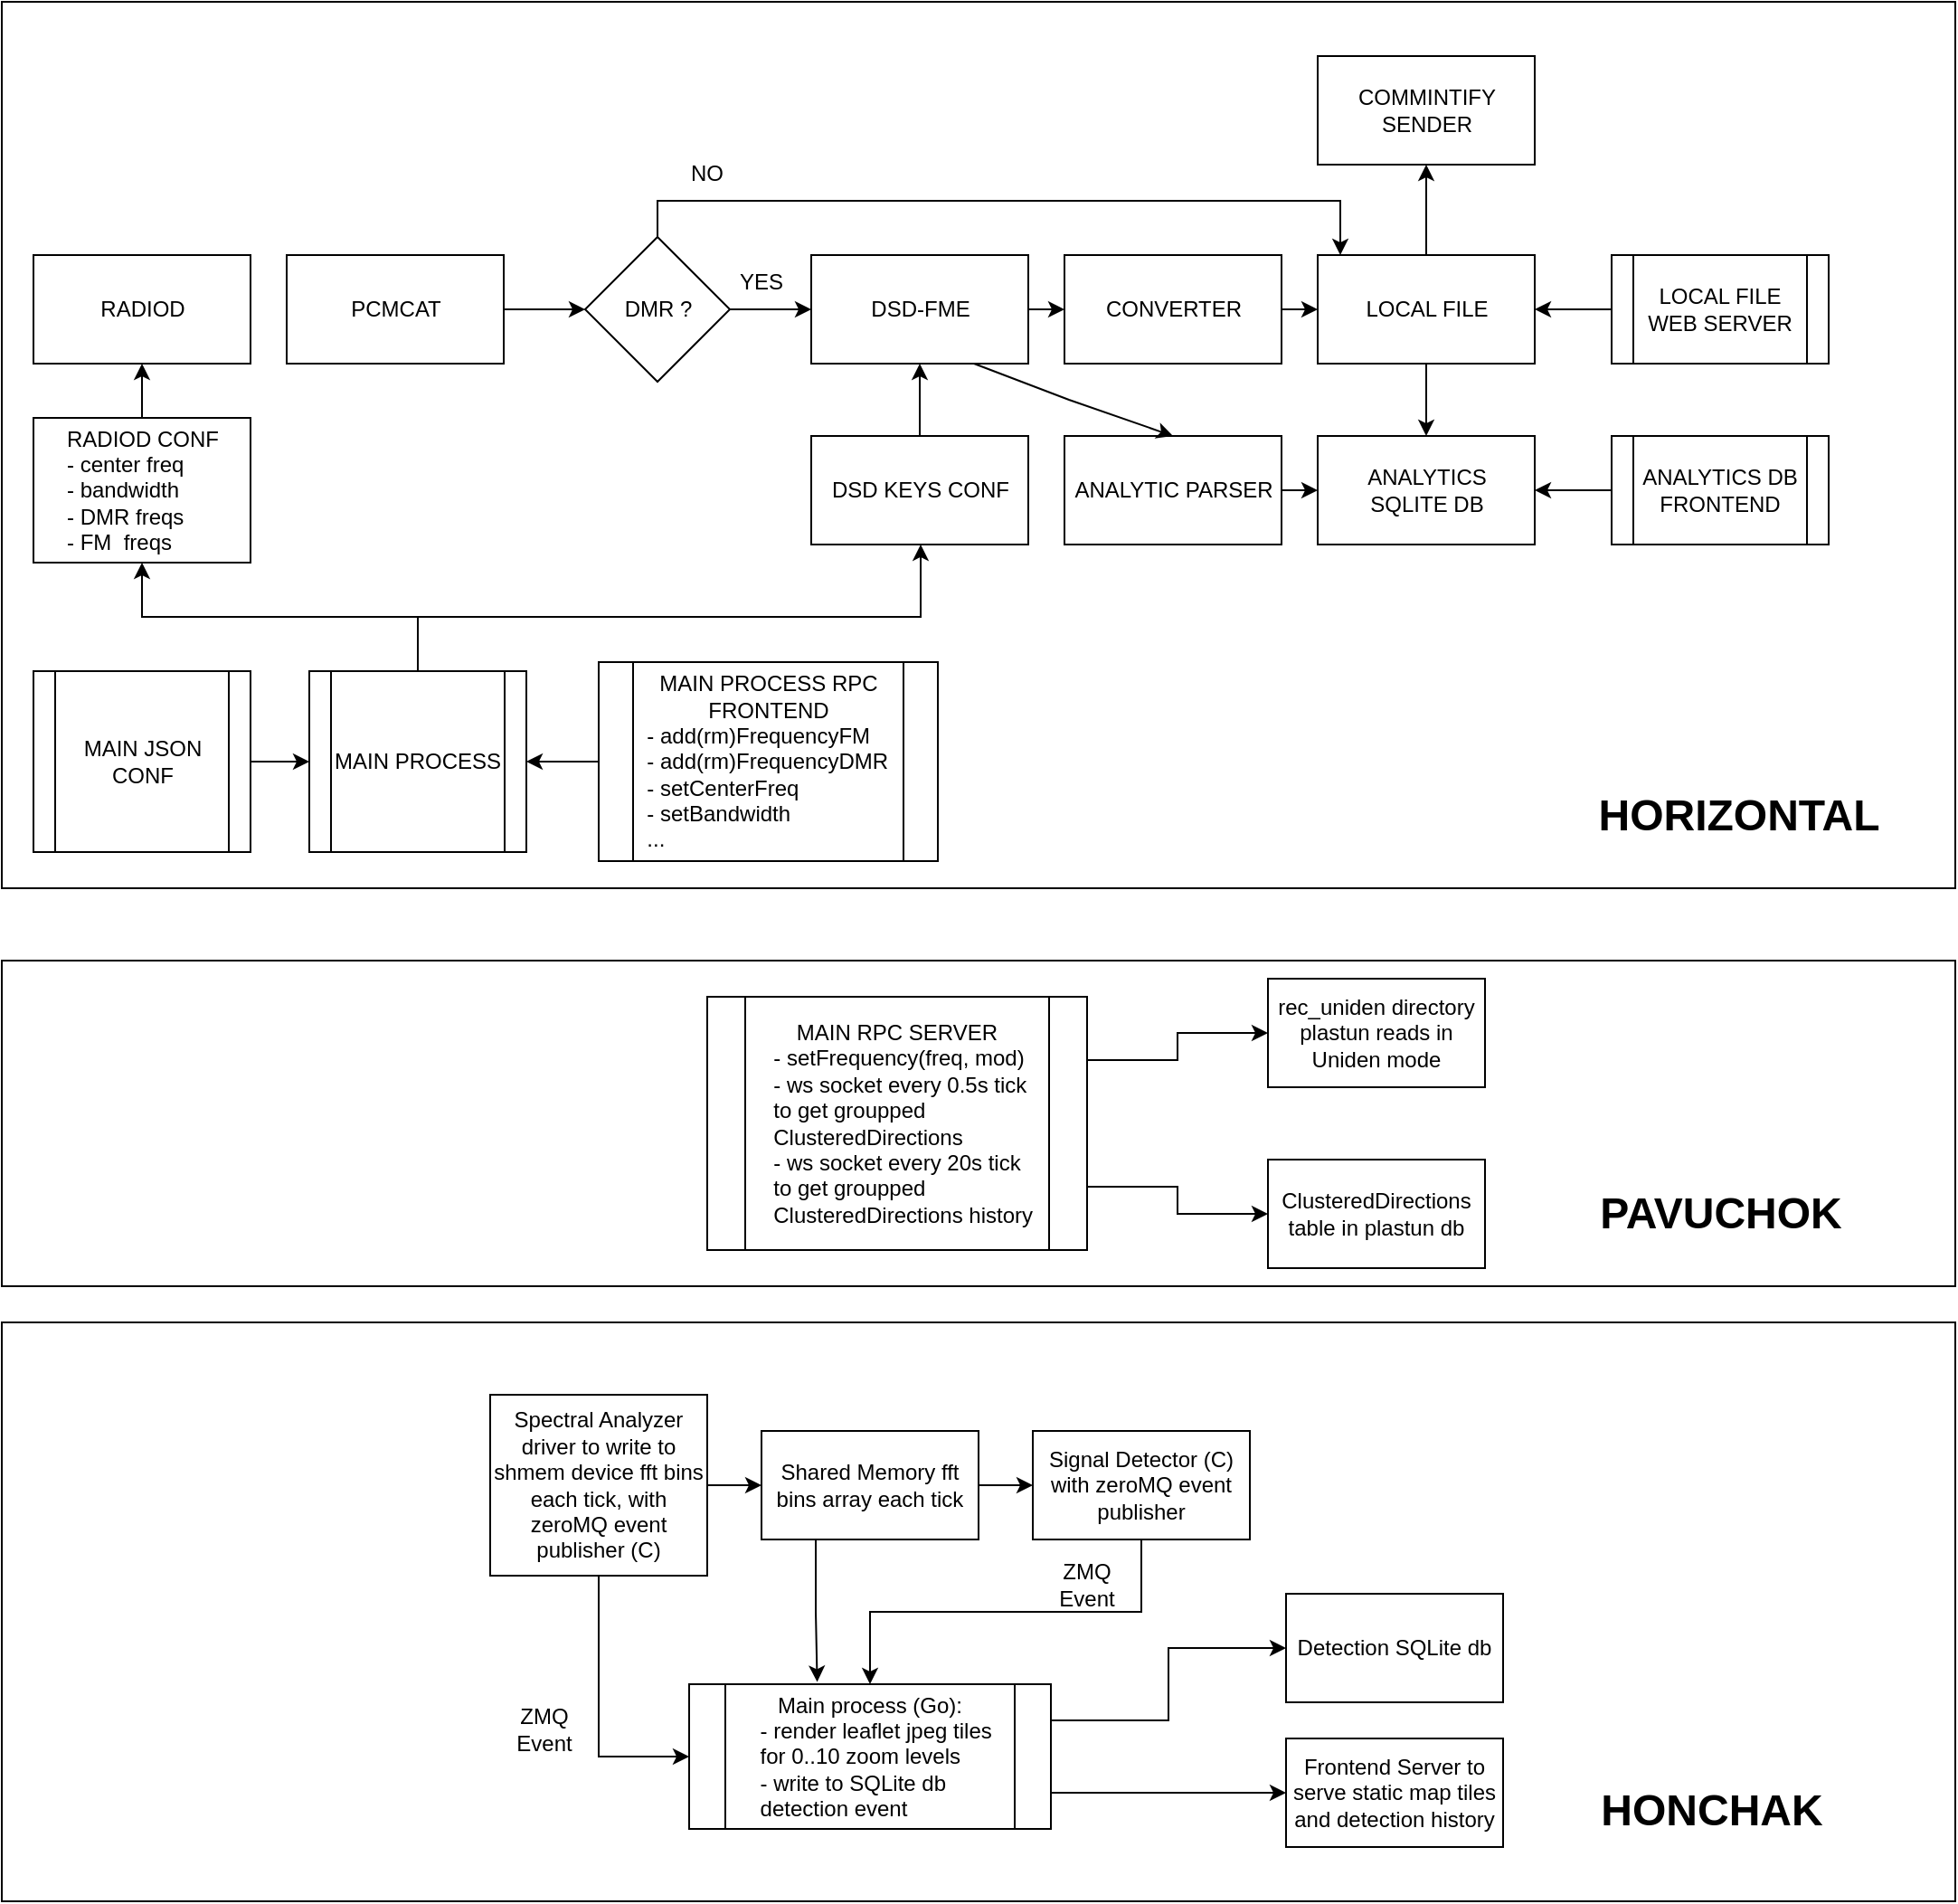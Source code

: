 <mxfile version="24.7.7">
  <diagram name="Page-1" id="uHk-r6NhJKFIinwpcm94">
    <mxGraphModel dx="1509" dy="834" grid="1" gridSize="10" guides="1" tooltips="1" connect="1" arrows="1" fold="1" page="1" pageScale="1" pageWidth="1100" pageHeight="1700" math="0" shadow="0">
      <root>
        <mxCell id="0" />
        <mxCell id="1" parent="0" />
        <mxCell id="Tlp35jNGQlbKkEbhyPow-2" value="RADIOD" style="rounded=0;whiteSpace=wrap;html=1;" vertex="1" parent="1">
          <mxGeometry x="27.5" y="150" width="120" height="60" as="geometry" />
        </mxCell>
        <mxCell id="Tlp35jNGQlbKkEbhyPow-3" value="&lt;div&gt;PCMCAT&lt;/div&gt;" style="rounded=0;whiteSpace=wrap;html=1;" vertex="1" parent="1">
          <mxGeometry x="167.5" y="150" width="120" height="60" as="geometry" />
        </mxCell>
        <mxCell id="Tlp35jNGQlbKkEbhyPow-4" value="&lt;div&gt;DSD-FME&lt;/div&gt;" style="rounded=0;whiteSpace=wrap;html=1;" vertex="1" parent="1">
          <mxGeometry x="457.5" y="150" width="120" height="60" as="geometry" />
        </mxCell>
        <mxCell id="Tlp35jNGQlbKkEbhyPow-5" value="CONVERTER" style="rounded=0;whiteSpace=wrap;html=1;" vertex="1" parent="1">
          <mxGeometry x="597.5" y="150" width="120" height="60" as="geometry" />
        </mxCell>
        <mxCell id="Tlp35jNGQlbKkEbhyPow-6" value="&lt;div&gt;COMMINTIFY SENDER&lt;/div&gt;" style="rounded=0;whiteSpace=wrap;html=1;" vertex="1" parent="1">
          <mxGeometry x="737.5" y="40" width="120" height="60" as="geometry" />
        </mxCell>
        <mxCell id="Tlp35jNGQlbKkEbhyPow-7" value="DMR ?" style="rhombus;whiteSpace=wrap;html=1;" vertex="1" parent="1">
          <mxGeometry x="332.5" y="140" width="80" height="80" as="geometry" />
        </mxCell>
        <mxCell id="Tlp35jNGQlbKkEbhyPow-8" value="" style="endArrow=classic;html=1;rounded=0;" edge="1" parent="1" target="Tlp35jNGQlbKkEbhyPow-7">
          <mxGeometry width="50" height="50" relative="1" as="geometry">
            <mxPoint x="287.5" y="180" as="sourcePoint" />
            <mxPoint x="487.5" y="380" as="targetPoint" />
          </mxGeometry>
        </mxCell>
        <mxCell id="Tlp35jNGQlbKkEbhyPow-10" value="&lt;div&gt;ANALYTIC PARSER&lt;/div&gt;" style="rounded=0;whiteSpace=wrap;html=1;" vertex="1" parent="1">
          <mxGeometry x="597.5" y="250" width="120" height="60" as="geometry" />
        </mxCell>
        <mxCell id="Tlp35jNGQlbKkEbhyPow-11" value="&lt;div&gt;ANALYTICS&lt;br&gt;SQLITE DB&lt;/div&gt;" style="rounded=0;whiteSpace=wrap;html=1;" vertex="1" parent="1">
          <mxGeometry x="737.5" y="250" width="120" height="60" as="geometry" />
        </mxCell>
        <mxCell id="Tlp35jNGQlbKkEbhyPow-14" value="" style="endArrow=classic;html=1;rounded=0;exitX=1;exitY=0.5;exitDx=0;exitDy=0;" edge="1" parent="1" source="Tlp35jNGQlbKkEbhyPow-7">
          <mxGeometry width="50" height="50" relative="1" as="geometry">
            <mxPoint x="437.5" y="430" as="sourcePoint" />
            <mxPoint x="457.5" y="180" as="targetPoint" />
          </mxGeometry>
        </mxCell>
        <mxCell id="Tlp35jNGQlbKkEbhyPow-32" style="edgeStyle=orthogonalEdgeStyle;rounded=0;orthogonalLoop=1;jettySize=auto;html=1;exitX=0.5;exitY=1;exitDx=0;exitDy=0;entryX=0.5;entryY=0;entryDx=0;entryDy=0;" edge="1" parent="1" source="Tlp35jNGQlbKkEbhyPow-15" target="Tlp35jNGQlbKkEbhyPow-11">
          <mxGeometry relative="1" as="geometry" />
        </mxCell>
        <mxCell id="Tlp35jNGQlbKkEbhyPow-15" value="&lt;div&gt;LOCAL FILE&lt;/div&gt;" style="rounded=0;whiteSpace=wrap;html=1;" vertex="1" parent="1">
          <mxGeometry x="737.5" y="150" width="120" height="60" as="geometry" />
        </mxCell>
        <mxCell id="Tlp35jNGQlbKkEbhyPow-16" value="" style="endArrow=classic;html=1;rounded=0;exitX=0.75;exitY=1;exitDx=0;exitDy=0;entryX=0.5;entryY=0;entryDx=0;entryDy=0;" edge="1" parent="1" source="Tlp35jNGQlbKkEbhyPow-4" target="Tlp35jNGQlbKkEbhyPow-10">
          <mxGeometry width="50" height="50" relative="1" as="geometry">
            <mxPoint x="437.5" y="430" as="sourcePoint" />
            <mxPoint x="517.5" y="250" as="targetPoint" />
            <Array as="points">
              <mxPoint x="600" y="230" />
            </Array>
          </mxGeometry>
        </mxCell>
        <mxCell id="Tlp35jNGQlbKkEbhyPow-17" value="" style="endArrow=classic;html=1;rounded=0;exitX=1;exitY=0.5;exitDx=0;exitDy=0;entryX=0;entryY=0.5;entryDx=0;entryDy=0;" edge="1" parent="1" source="Tlp35jNGQlbKkEbhyPow-10" target="Tlp35jNGQlbKkEbhyPow-11">
          <mxGeometry width="50" height="50" relative="1" as="geometry">
            <mxPoint x="437.5" y="430" as="sourcePoint" />
            <mxPoint x="487.5" y="380" as="targetPoint" />
          </mxGeometry>
        </mxCell>
        <mxCell id="Tlp35jNGQlbKkEbhyPow-21" value="" style="endArrow=classic;html=1;rounded=0;exitX=1;exitY=0.5;exitDx=0;exitDy=0;entryX=0;entryY=0.5;entryDx=0;entryDy=0;" edge="1" parent="1" source="Tlp35jNGQlbKkEbhyPow-4" target="Tlp35jNGQlbKkEbhyPow-5">
          <mxGeometry width="50" height="50" relative="1" as="geometry">
            <mxPoint x="547.5" y="440" as="sourcePoint" />
            <mxPoint x="597.5" y="390" as="targetPoint" />
          </mxGeometry>
        </mxCell>
        <mxCell id="Tlp35jNGQlbKkEbhyPow-23" value="" style="endArrow=classic;html=1;rounded=0;exitX=1;exitY=0.5;exitDx=0;exitDy=0;entryX=0;entryY=0.5;entryDx=0;entryDy=0;" edge="1" parent="1" source="Tlp35jNGQlbKkEbhyPow-5" target="Tlp35jNGQlbKkEbhyPow-15">
          <mxGeometry width="50" height="50" relative="1" as="geometry">
            <mxPoint x="547.5" y="440" as="sourcePoint" />
            <mxPoint x="597.5" y="390" as="targetPoint" />
          </mxGeometry>
        </mxCell>
        <mxCell id="Tlp35jNGQlbKkEbhyPow-24" value="" style="endArrow=classic;html=1;rounded=0;exitX=0.5;exitY=0;exitDx=0;exitDy=0;" edge="1" parent="1" source="Tlp35jNGQlbKkEbhyPow-15" target="Tlp35jNGQlbKkEbhyPow-6">
          <mxGeometry width="50" height="50" relative="1" as="geometry">
            <mxPoint x="547.5" y="440" as="sourcePoint" />
            <mxPoint x="597.5" y="390" as="targetPoint" />
          </mxGeometry>
        </mxCell>
        <mxCell id="Tlp35jNGQlbKkEbhyPow-26" style="edgeStyle=orthogonalEdgeStyle;rounded=0;orthogonalLoop=1;jettySize=auto;html=1;exitX=0.5;exitY=0;exitDx=0;exitDy=0;" edge="1" parent="1" source="Tlp35jNGQlbKkEbhyPow-7">
          <mxGeometry relative="1" as="geometry">
            <mxPoint x="750" y="150" as="targetPoint" />
            <Array as="points">
              <mxPoint x="373" y="120" />
              <mxPoint x="750" y="120" />
              <mxPoint x="750" y="150" />
            </Array>
          </mxGeometry>
        </mxCell>
        <mxCell id="Tlp35jNGQlbKkEbhyPow-28" value="&lt;div&gt;NO&lt;/div&gt;" style="text;html=1;align=center;verticalAlign=middle;whiteSpace=wrap;rounded=0;" vertex="1" parent="1">
          <mxGeometry x="370" y="90" width="60" height="30" as="geometry" />
        </mxCell>
        <mxCell id="Tlp35jNGQlbKkEbhyPow-29" value="&lt;div&gt;YES&lt;/div&gt;" style="text;html=1;align=center;verticalAlign=middle;whiteSpace=wrap;rounded=0;" vertex="1" parent="1">
          <mxGeometry x="400" y="150" width="60" height="30" as="geometry" />
        </mxCell>
        <mxCell id="Tlp35jNGQlbKkEbhyPow-36" style="edgeStyle=orthogonalEdgeStyle;rounded=0;orthogonalLoop=1;jettySize=auto;html=1;exitX=0.5;exitY=0;exitDx=0;exitDy=0;entryX=0.5;entryY=1;entryDx=0;entryDy=0;" edge="1" parent="1" source="Tlp35jNGQlbKkEbhyPow-33" target="Tlp35jNGQlbKkEbhyPow-2">
          <mxGeometry relative="1" as="geometry" />
        </mxCell>
        <mxCell id="Tlp35jNGQlbKkEbhyPow-33" value="RADIOD CONF&lt;br&gt;&lt;div&gt;&lt;div align=&quot;left&quot;&gt;- center freq&lt;br&gt;- bandwidth&lt;br&gt;- DMR freqs&lt;br&gt;&lt;/div&gt;&lt;div align=&quot;left&quot;&gt;- FM&amp;nbsp; freqs&lt;br&gt;&lt;/div&gt;&lt;/div&gt;" style="rounded=0;whiteSpace=wrap;html=1;" vertex="1" parent="1">
          <mxGeometry x="27.5" y="240" width="120" height="80" as="geometry" />
        </mxCell>
        <mxCell id="Tlp35jNGQlbKkEbhyPow-37" style="edgeStyle=orthogonalEdgeStyle;rounded=0;orthogonalLoop=1;jettySize=auto;html=1;exitX=0.5;exitY=0;exitDx=0;exitDy=0;entryX=0.5;entryY=1;entryDx=0;entryDy=0;" edge="1" parent="1" source="Tlp35jNGQlbKkEbhyPow-34" target="Tlp35jNGQlbKkEbhyPow-4">
          <mxGeometry relative="1" as="geometry" />
        </mxCell>
        <mxCell id="Tlp35jNGQlbKkEbhyPow-34" value="DSD KEYS CONF" style="rounded=0;whiteSpace=wrap;html=1;" vertex="1" parent="1">
          <mxGeometry x="457.5" y="250" width="120" height="60" as="geometry" />
        </mxCell>
        <mxCell id="Tlp35jNGQlbKkEbhyPow-43" style="edgeStyle=orthogonalEdgeStyle;rounded=0;orthogonalLoop=1;jettySize=auto;html=1;exitX=1;exitY=0.5;exitDx=0;exitDy=0;entryX=0;entryY=0.5;entryDx=0;entryDy=0;" edge="1" parent="1" source="Tlp35jNGQlbKkEbhyPow-39" target="Tlp35jNGQlbKkEbhyPow-41">
          <mxGeometry relative="1" as="geometry" />
        </mxCell>
        <mxCell id="Tlp35jNGQlbKkEbhyPow-39" value="MAIN JSON CONF" style="shape=process;whiteSpace=wrap;html=1;backgroundOutline=1;" vertex="1" parent="1">
          <mxGeometry x="27.5" y="380" width="120" height="100" as="geometry" />
        </mxCell>
        <mxCell id="Tlp35jNGQlbKkEbhyPow-44" style="edgeStyle=orthogonalEdgeStyle;rounded=0;orthogonalLoop=1;jettySize=auto;html=1;exitX=0.5;exitY=0;exitDx=0;exitDy=0;entryX=0.5;entryY=1;entryDx=0;entryDy=0;" edge="1" parent="1" source="Tlp35jNGQlbKkEbhyPow-41" target="Tlp35jNGQlbKkEbhyPow-33">
          <mxGeometry relative="1" as="geometry" />
        </mxCell>
        <mxCell id="Tlp35jNGQlbKkEbhyPow-45" style="edgeStyle=orthogonalEdgeStyle;rounded=0;orthogonalLoop=1;jettySize=auto;html=1;exitX=0.5;exitY=0;exitDx=0;exitDy=0;" edge="1" parent="1" source="Tlp35jNGQlbKkEbhyPow-41" target="Tlp35jNGQlbKkEbhyPow-34">
          <mxGeometry relative="1" as="geometry">
            <Array as="points">
              <mxPoint x="240" y="350" />
              <mxPoint x="518" y="350" />
            </Array>
          </mxGeometry>
        </mxCell>
        <mxCell id="Tlp35jNGQlbKkEbhyPow-41" value="&lt;div&gt;MAIN PROCESS&lt;/div&gt;" style="shape=process;whiteSpace=wrap;html=1;backgroundOutline=1;" vertex="1" parent="1">
          <mxGeometry x="180" y="380" width="120" height="100" as="geometry" />
        </mxCell>
        <mxCell id="Tlp35jNGQlbKkEbhyPow-48" style="edgeStyle=orthogonalEdgeStyle;rounded=0;orthogonalLoop=1;jettySize=auto;html=1;exitX=0;exitY=0.5;exitDx=0;exitDy=0;entryX=1;entryY=0.5;entryDx=0;entryDy=0;" edge="1" parent="1" source="Tlp35jNGQlbKkEbhyPow-46" target="Tlp35jNGQlbKkEbhyPow-41">
          <mxGeometry relative="1" as="geometry" />
        </mxCell>
        <mxCell id="Tlp35jNGQlbKkEbhyPow-46" value="&lt;div&gt;MAIN PROCESS RPC FRONTEND&lt;/div&gt;&lt;div align=&quot;left&quot;&gt;&amp;nbsp; - add(rm)FrequencyFM&lt;/div&gt;&lt;div align=&quot;left&quot;&gt;&amp;nbsp; - add(rm)FrequencyDMR&lt;/div&gt;&lt;div align=&quot;left&quot;&gt;&amp;nbsp; - setCenterFreq&lt;/div&gt;&lt;div align=&quot;left&quot;&gt;&amp;nbsp; - setBandwidth&lt;/div&gt;&lt;div align=&quot;left&quot;&gt;&amp;nbsp; ...&lt;br&gt;&lt;/div&gt;" style="shape=process;whiteSpace=wrap;html=1;backgroundOutline=1;" vertex="1" parent="1">
          <mxGeometry x="340" y="375" width="187.5" height="110" as="geometry" />
        </mxCell>
        <mxCell id="Tlp35jNGQlbKkEbhyPow-51" style="edgeStyle=orthogonalEdgeStyle;rounded=0;orthogonalLoop=1;jettySize=auto;html=1;exitX=0;exitY=0.5;exitDx=0;exitDy=0;entryX=1;entryY=0.5;entryDx=0;entryDy=0;" edge="1" parent="1" source="Tlp35jNGQlbKkEbhyPow-49" target="Tlp35jNGQlbKkEbhyPow-15">
          <mxGeometry relative="1" as="geometry" />
        </mxCell>
        <mxCell id="Tlp35jNGQlbKkEbhyPow-49" value="LOCAL FILE WEB SERVER" style="shape=process;whiteSpace=wrap;html=1;backgroundOutline=1;" vertex="1" parent="1">
          <mxGeometry x="900" y="150" width="120" height="60" as="geometry" />
        </mxCell>
        <mxCell id="Tlp35jNGQlbKkEbhyPow-52" style="edgeStyle=orthogonalEdgeStyle;rounded=0;orthogonalLoop=1;jettySize=auto;html=1;exitX=0;exitY=0.5;exitDx=0;exitDy=0;entryX=1;entryY=0.5;entryDx=0;entryDy=0;" edge="1" parent="1" source="Tlp35jNGQlbKkEbhyPow-50" target="Tlp35jNGQlbKkEbhyPow-11">
          <mxGeometry relative="1" as="geometry" />
        </mxCell>
        <mxCell id="Tlp35jNGQlbKkEbhyPow-50" value="&lt;div&gt;ANALYTICS DB FRONTEND&lt;/div&gt;" style="shape=process;whiteSpace=wrap;html=1;backgroundOutline=1;" vertex="1" parent="1">
          <mxGeometry x="900" y="250" width="120" height="60" as="geometry" />
        </mxCell>
        <mxCell id="Tlp35jNGQlbKkEbhyPow-54" value="" style="rounded=0;whiteSpace=wrap;html=1;fillColor=none;" vertex="1" parent="1">
          <mxGeometry x="10" y="10" width="1080" height="490" as="geometry" />
        </mxCell>
        <mxCell id="Tlp35jNGQlbKkEbhyPow-55" value="HORIZONTAL" style="text;strokeColor=none;fillColor=none;html=1;fontSize=24;fontStyle=1;verticalAlign=middle;align=center;" vertex="1" parent="1">
          <mxGeometry x="920" y="440" width="100" height="40" as="geometry" />
        </mxCell>
        <mxCell id="Tlp35jNGQlbKkEbhyPow-56" value="" style="rounded=0;whiteSpace=wrap;html=1;fillColor=none;" vertex="1" parent="1">
          <mxGeometry x="10" y="540" width="1080" height="180" as="geometry" />
        </mxCell>
        <mxCell id="Tlp35jNGQlbKkEbhyPow-63" style="edgeStyle=orthogonalEdgeStyle;rounded=0;orthogonalLoop=1;jettySize=auto;html=1;exitX=1;exitY=0.25;exitDx=0;exitDy=0;" edge="1" parent="1" source="Tlp35jNGQlbKkEbhyPow-58" target="Tlp35jNGQlbKkEbhyPow-60">
          <mxGeometry relative="1" as="geometry" />
        </mxCell>
        <mxCell id="Tlp35jNGQlbKkEbhyPow-64" style="edgeStyle=orthogonalEdgeStyle;rounded=0;orthogonalLoop=1;jettySize=auto;html=1;exitX=1;exitY=0.75;exitDx=0;exitDy=0;" edge="1" parent="1" source="Tlp35jNGQlbKkEbhyPow-58" target="Tlp35jNGQlbKkEbhyPow-61">
          <mxGeometry relative="1" as="geometry" />
        </mxCell>
        <mxCell id="Tlp35jNGQlbKkEbhyPow-58" value="MAIN RPC SERVER&lt;br&gt;&lt;div align=&quot;left&quot;&gt;&amp;nbsp; - setFrequency(freq, mod)&lt;/div&gt;&lt;div align=&quot;left&quot;&gt;&amp;nbsp; - ws socket every 0.5s tick&lt;/div&gt;&lt;div align=&quot;left&quot;&gt;&amp;nbsp; to get groupped&lt;/div&gt;&lt;div align=&quot;left&quot;&gt;&amp;nbsp; ClusteredDirections&lt;/div&gt;&lt;div align=&quot;left&quot;&gt;&amp;nbsp; - ws socket every 20s tick&lt;div align=&quot;left&quot;&gt;&amp;nbsp; to get groupped&lt;/div&gt;&amp;nbsp; ClusteredDirections history&lt;br&gt;&lt;/div&gt;" style="shape=process;whiteSpace=wrap;html=1;backgroundOutline=1;" vertex="1" parent="1">
          <mxGeometry x="400" y="560" width="210" height="140" as="geometry" />
        </mxCell>
        <mxCell id="Tlp35jNGQlbKkEbhyPow-60" value="&lt;div&gt;rec_uniden directory&lt;/div&gt;&lt;div&gt;plastun reads in&lt;/div&gt;&lt;div&gt;Uniden mode&lt;br&gt;&lt;/div&gt;" style="rounded=0;whiteSpace=wrap;html=1;" vertex="1" parent="1">
          <mxGeometry x="710" y="550" width="120" height="60" as="geometry" />
        </mxCell>
        <mxCell id="Tlp35jNGQlbKkEbhyPow-61" value="ClusteredDirections table in plastun db" style="rounded=0;whiteSpace=wrap;html=1;" vertex="1" parent="1">
          <mxGeometry x="710" y="650" width="120" height="60" as="geometry" />
        </mxCell>
        <mxCell id="Tlp35jNGQlbKkEbhyPow-62" value="PAVUCHOK" style="text;strokeColor=none;fillColor=none;html=1;fontSize=24;fontStyle=1;verticalAlign=middle;align=center;" vertex="1" parent="1">
          <mxGeometry x="910" y="660" width="100" height="40" as="geometry" />
        </mxCell>
        <mxCell id="Tlp35jNGQlbKkEbhyPow-65" value="" style="rounded=0;whiteSpace=wrap;html=1;fillColor=none;" vertex="1" parent="1">
          <mxGeometry x="10" y="740" width="1080" height="320" as="geometry" />
        </mxCell>
        <mxCell id="Tlp35jNGQlbKkEbhyPow-72" style="edgeStyle=orthogonalEdgeStyle;rounded=0;orthogonalLoop=1;jettySize=auto;html=1;exitX=1;exitY=0.5;exitDx=0;exitDy=0;" edge="1" parent="1" source="Tlp35jNGQlbKkEbhyPow-66" target="Tlp35jNGQlbKkEbhyPow-67">
          <mxGeometry relative="1" as="geometry" />
        </mxCell>
        <mxCell id="Tlp35jNGQlbKkEbhyPow-74" style="edgeStyle=orthogonalEdgeStyle;rounded=0;orthogonalLoop=1;jettySize=auto;html=1;exitX=0.5;exitY=1;exitDx=0;exitDy=0;entryX=0;entryY=0.5;entryDx=0;entryDy=0;" edge="1" parent="1" source="Tlp35jNGQlbKkEbhyPow-66" target="Tlp35jNGQlbKkEbhyPow-69">
          <mxGeometry relative="1" as="geometry" />
        </mxCell>
        <mxCell id="Tlp35jNGQlbKkEbhyPow-66" value="Spectral Analyzer&lt;br&gt;driver to write to shmem device fft bins each tick, with zeroMQ event publisher (C)" style="rounded=0;whiteSpace=wrap;html=1;" vertex="1" parent="1">
          <mxGeometry x="280" y="780" width="120" height="100" as="geometry" />
        </mxCell>
        <mxCell id="Tlp35jNGQlbKkEbhyPow-73" style="edgeStyle=orthogonalEdgeStyle;rounded=0;orthogonalLoop=1;jettySize=auto;html=1;exitX=1;exitY=0.5;exitDx=0;exitDy=0;entryX=0;entryY=0.5;entryDx=0;entryDy=0;" edge="1" parent="1" source="Tlp35jNGQlbKkEbhyPow-67" target="Tlp35jNGQlbKkEbhyPow-68">
          <mxGeometry relative="1" as="geometry" />
        </mxCell>
        <mxCell id="Tlp35jNGQlbKkEbhyPow-67" value="Shared Memory fft bins array each tick" style="rounded=0;whiteSpace=wrap;html=1;" vertex="1" parent="1">
          <mxGeometry x="430" y="800" width="120" height="60" as="geometry" />
        </mxCell>
        <mxCell id="Tlp35jNGQlbKkEbhyPow-75" style="edgeStyle=orthogonalEdgeStyle;rounded=0;orthogonalLoop=1;jettySize=auto;html=1;exitX=0.5;exitY=1;exitDx=0;exitDy=0;" edge="1" parent="1" source="Tlp35jNGQlbKkEbhyPow-68" target="Tlp35jNGQlbKkEbhyPow-69">
          <mxGeometry relative="1" as="geometry" />
        </mxCell>
        <mxCell id="Tlp35jNGQlbKkEbhyPow-68" value="Signal Detector (C) with zeroMQ event publisher" style="rounded=0;whiteSpace=wrap;html=1;" vertex="1" parent="1">
          <mxGeometry x="580" y="800" width="120" height="60" as="geometry" />
        </mxCell>
        <mxCell id="Tlp35jNGQlbKkEbhyPow-79" style="edgeStyle=orthogonalEdgeStyle;rounded=0;orthogonalLoop=1;jettySize=auto;html=1;exitX=1;exitY=0.25;exitDx=0;exitDy=0;entryX=0;entryY=0.5;entryDx=0;entryDy=0;" edge="1" parent="1" source="Tlp35jNGQlbKkEbhyPow-69" target="Tlp35jNGQlbKkEbhyPow-70">
          <mxGeometry relative="1" as="geometry" />
        </mxCell>
        <mxCell id="Tlp35jNGQlbKkEbhyPow-80" style="edgeStyle=orthogonalEdgeStyle;rounded=0;orthogonalLoop=1;jettySize=auto;html=1;exitX=1;exitY=0.75;exitDx=0;exitDy=0;entryX=0;entryY=0.5;entryDx=0;entryDy=0;" edge="1" parent="1" source="Tlp35jNGQlbKkEbhyPow-69" target="Tlp35jNGQlbKkEbhyPow-71">
          <mxGeometry relative="1" as="geometry" />
        </mxCell>
        <mxCell id="Tlp35jNGQlbKkEbhyPow-69" value="Main process (Go):&lt;br&gt;&lt;div align=&quot;left&quot;&gt;&amp;nbsp; - render leaflet jpeg tiles&lt;/div&gt;&lt;div align=&quot;left&quot;&gt;&amp;nbsp; for 0..10 zoom levels&lt;/div&gt;&lt;div align=&quot;left&quot;&gt;&amp;nbsp; - write to SQLite db&lt;/div&gt;&lt;div align=&quot;left&quot;&gt;&amp;nbsp; detection event&lt;br&gt;&lt;/div&gt;" style="shape=process;whiteSpace=wrap;html=1;backgroundOutline=1;" vertex="1" parent="1">
          <mxGeometry x="390" y="940" width="200" height="80" as="geometry" />
        </mxCell>
        <mxCell id="Tlp35jNGQlbKkEbhyPow-70" value="Detection SQLite db" style="rounded=0;whiteSpace=wrap;html=1;" vertex="1" parent="1">
          <mxGeometry x="720" y="890" width="120" height="60" as="geometry" />
        </mxCell>
        <mxCell id="Tlp35jNGQlbKkEbhyPow-71" value="&lt;div&gt;Frontend Server to serve static map tiles and detection history&lt;/div&gt;" style="rounded=0;whiteSpace=wrap;html=1;" vertex="1" parent="1">
          <mxGeometry x="720" y="970" width="120" height="60" as="geometry" />
        </mxCell>
        <mxCell id="Tlp35jNGQlbKkEbhyPow-76" value="ZMQ Event" style="text;html=1;align=center;verticalAlign=middle;whiteSpace=wrap;rounded=0;" vertex="1" parent="1">
          <mxGeometry x="280" y="950" width="60" height="30" as="geometry" />
        </mxCell>
        <mxCell id="Tlp35jNGQlbKkEbhyPow-77" value="ZMQ Event" style="text;html=1;align=center;verticalAlign=middle;whiteSpace=wrap;rounded=0;" vertex="1" parent="1">
          <mxGeometry x="580" y="870" width="60" height="30" as="geometry" />
        </mxCell>
        <mxCell id="Tlp35jNGQlbKkEbhyPow-78" style="edgeStyle=orthogonalEdgeStyle;rounded=0;orthogonalLoop=1;jettySize=auto;html=1;exitX=0.25;exitY=1;exitDx=0;exitDy=0;entryX=0.354;entryY=-0.016;entryDx=0;entryDy=0;entryPerimeter=0;" edge="1" parent="1" source="Tlp35jNGQlbKkEbhyPow-67" target="Tlp35jNGQlbKkEbhyPow-69">
          <mxGeometry relative="1" as="geometry" />
        </mxCell>
        <mxCell id="Tlp35jNGQlbKkEbhyPow-81" value="&lt;div&gt;HONCHAK&lt;/div&gt;" style="text;strokeColor=none;fillColor=none;html=1;fontSize=24;fontStyle=1;verticalAlign=middle;align=center;" vertex="1" parent="1">
          <mxGeometry x="870" y="990" width="170" height="40" as="geometry" />
        </mxCell>
      </root>
    </mxGraphModel>
  </diagram>
</mxfile>
